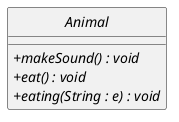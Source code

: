 @startuml
skinparam classAttributeIconSize 0
hide circle 
interface Animal {
+{abstract}makeSound() : void
+{abstract}eat() : void
+{abstract}eating(String : e) : void
}
@enduml
@startuml
skinparam classAttributeIconSize 0
hide circle 
class Cat {
-name : String
<<create>> +Cat(name: String)
+makeSound() : void
+eat() : void
+eating(e: String) : void
+scratch() : void
}
@enduml
Cat ..|> Animal
@startuml
skinparam classAttributeIconSize 0
hide circle 
class Dog {
-name : String
<<create>> +Dog(name: String)
+makeSound() : void
+eat() : void
+eating(e: String) : void
+fetch() : void
}
@enduml
Dog ..|> Animal

